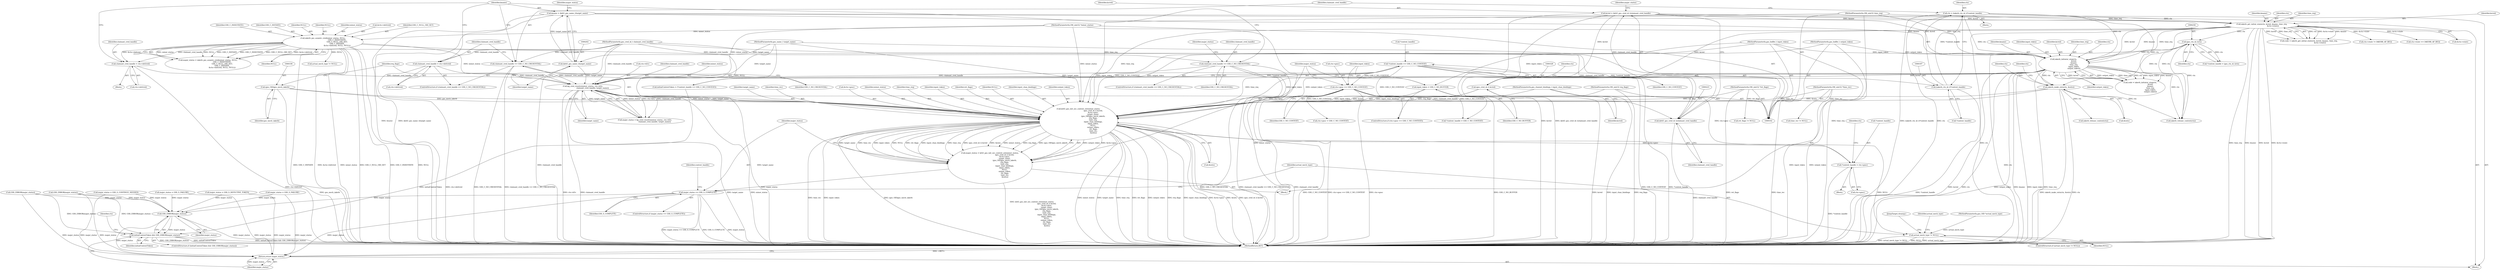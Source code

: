 digraph "0_krb5_e04f0283516e80d2f93366e0d479d13c9b5c8c2a_3@pointer" {
"1000325" [label="(Call,krb5_gss_init_sec_context_ext(minor_status,\n                                                     (gss_cred_id_t) kcred,\n                                                     &ctx->gssc,\n                                                     target_name,\n                                                     (gss_OID)gss_mech_iakerb,\n                                                     req_flags,\n                                                     time_req,\n                                                     input_chan_bindings,\n                                                     input_token,\n                                                     NULL,\n                                                     output_token,\n                                                      ret_flags,\n                                                      time_rec,\n                                                      &exts))"];
"1000206" [label="(Call,kg_cred_resolve(minor_status, ctx->k5c,\n                                   claimant_cred_handle, target_name))"];
"1000161" [label="(Call,iakerb_gss_acquire_cred(minor_status, NULL,\n                                                   GSS_C_INDEFINITE,\n                                                   GSS_C_NULL_OID_SET,\n                                                   GSS_C_INITIATE,\n                                                   &ctx->defcred, NULL, NULL))"];
"1000103" [label="(MethodParameterIn,OM_uint32 *minor_status)"];
"1000177" [label="(Call,claimant_cred_handle = ctx->defcred)"];
"1000104" [label="(MethodParameterIn,gss_cred_id_t claimant_cred_handle)"];
"1000194" [label="(Call,claimant_cred_handle = ctx->defcred)"];
"1000155" [label="(Call,claimant_cred_handle == GSS_C_NO_CREDENTIAL)"];
"1000191" [label="(Call,claimant_cred_handle == GSS_C_NO_CREDENTIAL)"];
"1000201" [label="(Call,(krb5_gss_name_t)target_name)"];
"1000106" [label="(MethodParameterIn,gss_name_t target_name)"];
"1000327" [label="(Call,(gss_cred_id_t) kcred)"];
"1000220" [label="(Call,kcred = (krb5_gss_cred_id_t)claimant_cred_handle)"];
"1000222" [label="(Call,(krb5_gss_cred_id_t)claimant_cred_handle)"];
"1000233" [label="(Call,iakerb_get_initial_state(ctx, kcred, kname, time_req,\n                                        &ctx->state))"];
"1000184" [label="(Call,ctx = (iakerb_ctx_id_t)*context_handle)"];
"1000186" [label="(Call,(iakerb_ctx_id_t)*context_handle)"];
"1000132" [label="(Call,*context_handle == GSS_C_NO_CONTEXT)"];
"1000199" [label="(Call,kname = (krb5_gss_name_t)target_name)"];
"1000109" [label="(MethodParameterIn,OM_uint32 time_req)"];
"1000267" [label="(Call,iakerb_initiator_step(ctx,\n                                     kcred,\n                                     kname,\n                                     time_req,\n                                     input_token,\n                                     output_token))"];
"1000255" [label="(Call,(gss_ctx_id_t)ctx)"];
"1000111" [label="(MethodParameterIn,gss_buffer_t input_token)"];
"1000113" [label="(MethodParameterIn,gss_buffer_t output_token)"];
"1000315" [label="(Call,ctx->gssc == GSS_C_NO_CONTEXT)"];
"1000335" [label="(Call,(gss_OID)gss_mech_iakerb)"];
"1000108" [label="(MethodParameterIn,OM_uint32 req_flags)"];
"1000110" [label="(MethodParameterIn,gss_channel_bindings_t input_chan_bindings)"];
"1000320" [label="(Call,input_token = GSS_C_NO_BUFFER)"];
"1000114" [label="(MethodParameterIn,OM_uint32 *ret_flags)"];
"1000115" [label="(MethodParameterIn,OM_uint32 *time_rec)"];
"1000310" [label="(Call,iakerb_make_exts(ctx, &exts))"];
"1000323" [label="(Call,major_status = krb5_gss_init_sec_context_ext(minor_status,\n                                                     (gss_cred_id_t) kcred,\n                                                     &ctx->gssc,\n                                                     target_name,\n                                                     (gss_OID)gss_mech_iakerb,\n                                                     req_flags,\n                                                     time_req,\n                                                     input_chan_bindings,\n                                                     input_token,\n                                                     NULL,\n                                                     output_token,\n                                                      ret_flags,\n                                                      time_rec,\n                                                      &exts))"];
"1000349" [label="(Call,major_status == GSS_S_COMPLETE)"];
"1000418" [label="(Call,GSS_ERROR(major_status))"];
"1000416" [label="(Call,initialContextToken && GSS_ERROR(major_status))"];
"1000427" [label="(Return,return major_status;)"];
"1000353" [label="(Call,*context_handle = ctx->gssc)"];
"1000367" [label="(Call,actual_mech_type != NULL)"];
"1000177" [label="(Call,claimant_cred_handle = ctx->defcred)"];
"1000112" [label="(MethodParameterIn,gss_OID *actual_mech_type)"];
"1000231" [label="(Call,code = iakerb_get_initial_state(ctx, kcred, kname, time_req,\n                                        &ctx->state))"];
"1000269" [label="(Identifier,kcred)"];
"1000355" [label="(Identifier,context_handle)"];
"1000114" [label="(MethodParameterIn,OM_uint32 *ret_flags)"];
"1000321" [label="(Identifier,input_token)"];
"1000200" [label="(Identifier,kname)"];
"1000222" [label="(Call,(krb5_gss_cred_id_t)claimant_cred_handle)"];
"1000332" [label="(Identifier,ctx)"];
"1000314" [label="(ControlStructure,if (ctx->gssc == GSS_C_NO_CONTEXT))"];
"1000322" [label="(Identifier,GSS_C_NO_BUFFER)"];
"1000118" [label="(Call,major_status = GSS_S_FAILURE)"];
"1000207" [label="(Identifier,minor_status)"];
"1000108" [label="(MethodParameterIn,OM_uint32 req_flags)"];
"1000225" [label="(Call,major_status = GSS_S_FAILURE)"];
"1000133" [label="(Call,*context_handle)"];
"1000344" [label="(Identifier,ret_flags)"];
"1000348" [label="(ControlStructure,if (major_status == GSS_S_COMPLETE))"];
"1000404" [label="(Call,major_status = GSS_S_CONTINUE_NEEDED)"];
"1000171" [label="(Identifier,NULL)"];
"1000178" [label="(Identifier,claimant_cred_handle)"];
"1000278" [label="(Call,major_status = GSS_S_DEFECTIVE_TOKEN)"];
"1000199" [label="(Call,kname = (krb5_gss_name_t)target_name)"];
"1000212" [label="(Identifier,target_name)"];
"1000188" [label="(Call,*context_handle)"];
"1000161" [label="(Call,iakerb_gss_acquire_cred(minor_status, NULL,\n                                                   GSS_C_INDEFINITE,\n                                                   GSS_C_NULL_OID_SET,\n                                                   GSS_C_INITIATE,\n                                                   &ctx->defcred, NULL, NULL))"];
"1000157" [label="(Identifier,GSS_C_NO_CREDENTIAL)"];
"1000132" [label="(Call,*context_handle == GSS_C_NO_CONTEXT)"];
"1000259" [label="(Call,ctx->state != IAKERB_AP_REQ)"];
"1000337" [label="(Identifier,gss_mech_iakerb)"];
"1000234" [label="(Identifier,ctx)"];
"1000422" [label="(Identifier,ctx)"];
"1000317" [label="(Identifier,ctx)"];
"1000356" [label="(Call,ctx->gssc)"];
"1000319" [label="(Identifier,GSS_C_NO_CONTEXT)"];
"1000257" [label="(Identifier,ctx)"];
"1000271" [label="(Identifier,time_req)"];
"1000316" [label="(Call,ctx->gssc)"];
"1000311" [label="(Identifier,ctx)"];
"1000343" [label="(Identifier,output_token)"];
"1000292" [label="(Call,ctx->state == IAKERB_AP_REQ)"];
"1000323" [label="(Call,major_status = krb5_gss_init_sec_context_ext(minor_status,\n                                                     (gss_cred_id_t) kcred,\n                                                     &ctx->gssc,\n                                                     target_name,\n                                                     (gss_OID)gss_mech_iakerb,\n                                                     req_flags,\n                                                     time_req,\n                                                     input_chan_bindings,\n                                                     input_token,\n                                                     NULL,\n                                                     output_token,\n                                                      ret_flags,\n                                                      time_rec,\n                                                      &exts))"];
"1000310" [label="(Call,iakerb_make_exts(ctx, &exts))"];
"1000195" [label="(Identifier,claimant_cred_handle)"];
"1000116" [label="(Block,)"];
"1000179" [label="(Call,ctx->defcred)"];
"1000329" [label="(Identifier,kcred)"];
"1000325" [label="(Call,krb5_gss_init_sec_context_ext(minor_status,\n                                                     (gss_cred_id_t) kcred,\n                                                     &ctx->gssc,\n                                                     target_name,\n                                                     (gss_OID)gss_mech_iakerb,\n                                                     req_flags,\n                                                     time_req,\n                                                     input_chan_bindings,\n                                                     input_token,\n                                                     NULL,\n                                                     output_token,\n                                                      ret_flags,\n                                                      time_rec,\n                                                      &exts))"];
"1000205" [label="(Identifier,major_status)"];
"1000407" [label="(JumpTarget,cleanup:)"];
"1000419" [label="(Identifier,major_status)"];
"1000203" [label="(Identifier,target_name)"];
"1000335" [label="(Call,(gss_OID)gss_mech_iakerb)"];
"1000226" [label="(Identifier,major_status)"];
"1000352" [label="(Block,)"];
"1000429" [label="(MethodReturn,RET)"];
"1000190" [label="(ControlStructure,if (claimant_cred_handle == GSS_C_NO_CREDENTIAL))"];
"1000334" [label="(Identifier,target_name)"];
"1000162" [label="(Identifier,minor_status)"];
"1000130" [label="(Call,initialContextToken = (*context_handle == GSS_C_NO_CONTEXT))"];
"1000184" [label="(Call,ctx = (iakerb_ctx_id_t)*context_handle)"];
"1000367" [label="(Call,actual_mech_type != NULL)"];
"1000238" [label="(Call,&ctx->state)"];
"1000172" [label="(Identifier,NULL)"];
"1000268" [label="(Identifier,ctx)"];
"1000191" [label="(Call,claimant_cred_handle == GSS_C_NO_CREDENTIAL)"];
"1000106" [label="(MethodParameterIn,gss_name_t target_name)"];
"1000389" [label="(Call,ret_flags != NULL)"];
"1000273" [label="(Identifier,output_token)"];
"1000397" [label="(Call,time_rec != NULL)"];
"1000345" [label="(Identifier,time_rec)"];
"1000183" [label="(Block,)"];
"1000174" [label="(Call,GSS_ERROR(major_status))"];
"1000324" [label="(Identifier,major_status)"];
"1000270" [label="(Identifier,kname)"];
"1000233" [label="(Call,iakerb_get_initial_state(ctx, kcred, kname, time_req,\n                                        &ctx->state))"];
"1000192" [label="(Identifier,claimant_cred_handle)"];
"1000158" [label="(Block,)"];
"1000208" [label="(Call,ctx->k5c)"];
"1000154" [label="(ControlStructure,if (claimant_cred_handle == GSS_C_NO_CREDENTIAL))"];
"1000364" [label="(Call,iakerb_release_context(ctx))"];
"1000103" [label="(MethodParameterIn,OM_uint32 *minor_status)"];
"1000186" [label="(Call,(iakerb_ctx_id_t)*context_handle)"];
"1000315" [label="(Call,ctx->gssc == GSS_C_NO_CONTEXT)"];
"1000109" [label="(MethodParameterIn,OM_uint32 time_req)"];
"1000110" [label="(MethodParameterIn,gss_channel_bindings_t input_chan_bindings)"];
"1000379" [label="(Call,actual_mech_type != NULL)"];
"1000330" [label="(Call,&ctx->gssc)"];
"1000193" [label="(Identifier,GSS_C_NO_CREDENTIAL)"];
"1000366" [label="(ControlStructure,if (actual_mech_type != NULL))"];
"1000326" [label="(Identifier,minor_status)"];
"1000267" [label="(Call,iakerb_initiator_step(ctx,\n                                     kcred,\n                                     kname,\n                                     time_req,\n                                     input_token,\n                                     output_token))"];
"1000339" [label="(Identifier,time_req)"];
"1000368" [label="(Identifier,actual_mech_type)"];
"1000167" [label="(Call,&ctx->defcred)"];
"1000351" [label="(Identifier,GSS_S_COMPLETE)"];
"1000185" [label="(Identifier,ctx)"];
"1000423" [label="(Call,*context_handle = GSS_C_NO_CONTEXT)"];
"1000265" [label="(Call,code = iakerb_initiator_step(ctx,\n                                     kcred,\n                                     kname,\n                                     time_req,\n                                     input_token,\n                                     output_token))"];
"1000417" [label="(Identifier,initialContextToken)"];
"1000155" [label="(Call,claimant_cred_handle == GSS_C_NO_CREDENTIAL)"];
"1000341" [label="(Identifier,input_token)"];
"1000204" [label="(Call,major_status = kg_cred_resolve(minor_status, ctx->k5c,\n                                   claimant_cred_handle, target_name))"];
"1000220" [label="(Call,kcred = (krb5_gss_cred_id_t)claimant_cred_handle)"];
"1000135" [label="(Identifier,GSS_C_NO_CONTEXT)"];
"1000201" [label="(Call,(krb5_gss_name_t)target_name)"];
"1000350" [label="(Identifier,major_status)"];
"1000297" [label="(Block,)"];
"1000272" [label="(Identifier,input_token)"];
"1000349" [label="(Call,major_status == GSS_S_COMPLETE)"];
"1000165" [label="(Identifier,GSS_C_NULL_OID_SET)"];
"1000346" [label="(Call,&exts)"];
"1000428" [label="(Identifier,major_status)"];
"1000164" [label="(Identifier,GSS_C_INDEFINITE)"];
"1000237" [label="(Identifier,time_req)"];
"1000113" [label="(MethodParameterIn,gss_buffer_t output_token)"];
"1000235" [label="(Identifier,kcred)"];
"1000415" [label="(ControlStructure,if (initialContextToken && GSS_ERROR(major_status)))"];
"1000194" [label="(Call,claimant_cred_handle = ctx->defcred)"];
"1000166" [label="(Identifier,GSS_C_INITIATE)"];
"1000214" [label="(Call,GSS_ERROR(major_status))"];
"1000111" [label="(MethodParameterIn,gss_buffer_t input_token)"];
"1000327" [label="(Call,(gss_cred_id_t) kcred)"];
"1000206" [label="(Call,kg_cred_resolve(minor_status, ctx->k5c,\n                                   claimant_cred_handle, target_name))"];
"1000160" [label="(Identifier,major_status)"];
"1000252" [label="(Call,*context_handle = (gss_ctx_id_t)ctx)"];
"1000361" [label="(Identifier,ctx)"];
"1000224" [label="(Identifier,claimant_cred_handle)"];
"1000221" [label="(Identifier,kcred)"];
"1000427" [label="(Return,return major_status;)"];
"1000338" [label="(Identifier,req_flags)"];
"1000354" [label="(Call,*context_handle)"];
"1000342" [label="(Identifier,NULL)"];
"1000369" [label="(Identifier,NULL)"];
"1000372" [label="(Identifier,actual_mech_type)"];
"1000236" [label="(Identifier,kname)"];
"1000115" [label="(MethodParameterIn,OM_uint32 *time_rec)"];
"1000312" [label="(Call,&exts)"];
"1000340" [label="(Identifier,input_chan_bindings)"];
"1000418" [label="(Call,GSS_ERROR(major_status))"];
"1000416" [label="(Call,initialContextToken && GSS_ERROR(major_status))"];
"1000104" [label="(MethodParameterIn,gss_cred_id_t claimant_cred_handle)"];
"1000359" [label="(Call,ctx->gssc = GSS_C_NO_CONTEXT)"];
"1000156" [label="(Identifier,claimant_cred_handle)"];
"1000353" [label="(Call,*context_handle = ctx->gssc)"];
"1000196" [label="(Call,ctx->defcred)"];
"1000421" [label="(Call,iakerb_release_context(ctx))"];
"1000320" [label="(Call,input_token = GSS_C_NO_BUFFER)"];
"1000159" [label="(Call,major_status = iakerb_gss_acquire_cred(minor_status, NULL,\n                                                   GSS_C_INDEFINITE,\n                                                   GSS_C_NULL_OID_SET,\n                                                   GSS_C_INITIATE,\n                                                   &ctx->defcred, NULL, NULL))"];
"1000255" [label="(Call,(gss_ctx_id_t)ctx)"];
"1000211" [label="(Identifier,claimant_cred_handle)"];
"1000163" [label="(Identifier,NULL)"];
"1000325" -> "1000323"  [label="AST: "];
"1000325" -> "1000346"  [label="CFG: "];
"1000326" -> "1000325"  [label="AST: "];
"1000327" -> "1000325"  [label="AST: "];
"1000330" -> "1000325"  [label="AST: "];
"1000334" -> "1000325"  [label="AST: "];
"1000335" -> "1000325"  [label="AST: "];
"1000338" -> "1000325"  [label="AST: "];
"1000339" -> "1000325"  [label="AST: "];
"1000340" -> "1000325"  [label="AST: "];
"1000341" -> "1000325"  [label="AST: "];
"1000342" -> "1000325"  [label="AST: "];
"1000343" -> "1000325"  [label="AST: "];
"1000344" -> "1000325"  [label="AST: "];
"1000345" -> "1000325"  [label="AST: "];
"1000346" -> "1000325"  [label="AST: "];
"1000323" -> "1000325"  [label="CFG: "];
"1000325" -> "1000429"  [label="DDG: minor_status"];
"1000325" -> "1000429"  [label="DDG: target_name"];
"1000325" -> "1000429"  [label="DDG: time_req"];
"1000325" -> "1000429"  [label="DDG: ret_flags"];
"1000325" -> "1000429"  [label="DDG: output_token"];
"1000325" -> "1000429"  [label="DDG: req_flags"];
"1000325" -> "1000429"  [label="DDG: &ctx->gssc"];
"1000325" -> "1000429"  [label="DDG: input_chan_bindings"];
"1000325" -> "1000429"  [label="DDG: &exts"];
"1000325" -> "1000429"  [label="DDG: (gss_cred_id_t) kcred"];
"1000325" -> "1000429"  [label="DDG: time_rec"];
"1000325" -> "1000429"  [label="DDG: input_token"];
"1000325" -> "1000429"  [label="DDG: (gss_OID)gss_mech_iakerb"];
"1000325" -> "1000323"  [label="DDG: output_token"];
"1000325" -> "1000323"  [label="DDG: &ctx->gssc"];
"1000325" -> "1000323"  [label="DDG: target_name"];
"1000325" -> "1000323"  [label="DDG: time_rec"];
"1000325" -> "1000323"  [label="DDG: input_token"];
"1000325" -> "1000323"  [label="DDG: NULL"];
"1000325" -> "1000323"  [label="DDG: ret_flags"];
"1000325" -> "1000323"  [label="DDG: input_chan_bindings"];
"1000325" -> "1000323"  [label="DDG: time_req"];
"1000325" -> "1000323"  [label="DDG: (gss_cred_id_t) kcred"];
"1000325" -> "1000323"  [label="DDG: &exts"];
"1000325" -> "1000323"  [label="DDG: minor_status"];
"1000325" -> "1000323"  [label="DDG: req_flags"];
"1000325" -> "1000323"  [label="DDG: (gss_OID)gss_mech_iakerb"];
"1000206" -> "1000325"  [label="DDG: minor_status"];
"1000206" -> "1000325"  [label="DDG: target_name"];
"1000103" -> "1000325"  [label="DDG: minor_status"];
"1000327" -> "1000325"  [label="DDG: kcred"];
"1000315" -> "1000325"  [label="DDG: ctx->gssc"];
"1000106" -> "1000325"  [label="DDG: target_name"];
"1000335" -> "1000325"  [label="DDG: gss_mech_iakerb"];
"1000108" -> "1000325"  [label="DDG: req_flags"];
"1000233" -> "1000325"  [label="DDG: time_req"];
"1000267" -> "1000325"  [label="DDG: time_req"];
"1000267" -> "1000325"  [label="DDG: input_token"];
"1000267" -> "1000325"  [label="DDG: output_token"];
"1000109" -> "1000325"  [label="DDG: time_req"];
"1000110" -> "1000325"  [label="DDG: input_chan_bindings"];
"1000320" -> "1000325"  [label="DDG: input_token"];
"1000111" -> "1000325"  [label="DDG: input_token"];
"1000161" -> "1000325"  [label="DDG: NULL"];
"1000113" -> "1000325"  [label="DDG: output_token"];
"1000114" -> "1000325"  [label="DDG: ret_flags"];
"1000115" -> "1000325"  [label="DDG: time_rec"];
"1000310" -> "1000325"  [label="DDG: &exts"];
"1000325" -> "1000353"  [label="DDG: &ctx->gssc"];
"1000325" -> "1000367"  [label="DDG: NULL"];
"1000206" -> "1000204"  [label="AST: "];
"1000206" -> "1000212"  [label="CFG: "];
"1000207" -> "1000206"  [label="AST: "];
"1000208" -> "1000206"  [label="AST: "];
"1000211" -> "1000206"  [label="AST: "];
"1000212" -> "1000206"  [label="AST: "];
"1000204" -> "1000206"  [label="CFG: "];
"1000206" -> "1000429"  [label="DDG: target_name"];
"1000206" -> "1000429"  [label="DDG: ctx->k5c"];
"1000206" -> "1000429"  [label="DDG: minor_status"];
"1000206" -> "1000429"  [label="DDG: claimant_cred_handle"];
"1000206" -> "1000204"  [label="DDG: minor_status"];
"1000206" -> "1000204"  [label="DDG: ctx->k5c"];
"1000206" -> "1000204"  [label="DDG: claimant_cred_handle"];
"1000206" -> "1000204"  [label="DDG: target_name"];
"1000161" -> "1000206"  [label="DDG: minor_status"];
"1000103" -> "1000206"  [label="DDG: minor_status"];
"1000177" -> "1000206"  [label="DDG: claimant_cred_handle"];
"1000194" -> "1000206"  [label="DDG: claimant_cred_handle"];
"1000155" -> "1000206"  [label="DDG: claimant_cred_handle"];
"1000191" -> "1000206"  [label="DDG: claimant_cred_handle"];
"1000104" -> "1000206"  [label="DDG: claimant_cred_handle"];
"1000201" -> "1000206"  [label="DDG: target_name"];
"1000106" -> "1000206"  [label="DDG: target_name"];
"1000206" -> "1000222"  [label="DDG: claimant_cred_handle"];
"1000161" -> "1000159"  [label="AST: "];
"1000161" -> "1000172"  [label="CFG: "];
"1000162" -> "1000161"  [label="AST: "];
"1000163" -> "1000161"  [label="AST: "];
"1000164" -> "1000161"  [label="AST: "];
"1000165" -> "1000161"  [label="AST: "];
"1000166" -> "1000161"  [label="AST: "];
"1000167" -> "1000161"  [label="AST: "];
"1000171" -> "1000161"  [label="AST: "];
"1000172" -> "1000161"  [label="AST: "];
"1000159" -> "1000161"  [label="CFG: "];
"1000161" -> "1000429"  [label="DDG: GSS_C_INDEFINITE"];
"1000161" -> "1000429"  [label="DDG: NULL"];
"1000161" -> "1000429"  [label="DDG: GSS_C_INITIATE"];
"1000161" -> "1000429"  [label="DDG: &ctx->defcred"];
"1000161" -> "1000429"  [label="DDG: minor_status"];
"1000161" -> "1000429"  [label="DDG: GSS_C_NULL_OID_SET"];
"1000161" -> "1000159"  [label="DDG: minor_status"];
"1000161" -> "1000159"  [label="DDG: NULL"];
"1000161" -> "1000159"  [label="DDG: GSS_C_INITIATE"];
"1000161" -> "1000159"  [label="DDG: GSS_C_INDEFINITE"];
"1000161" -> "1000159"  [label="DDG: GSS_C_NULL_OID_SET"];
"1000161" -> "1000159"  [label="DDG: &ctx->defcred"];
"1000103" -> "1000161"  [label="DDG: minor_status"];
"1000161" -> "1000177"  [label="DDG: &ctx->defcred"];
"1000161" -> "1000379"  [label="DDG: NULL"];
"1000103" -> "1000102"  [label="AST: "];
"1000103" -> "1000429"  [label="DDG: minor_status"];
"1000177" -> "1000158"  [label="AST: "];
"1000177" -> "1000179"  [label="CFG: "];
"1000178" -> "1000177"  [label="AST: "];
"1000179" -> "1000177"  [label="AST: "];
"1000200" -> "1000177"  [label="CFG: "];
"1000177" -> "1000429"  [label="DDG: ctx->defcred"];
"1000104" -> "1000177"  [label="DDG: claimant_cred_handle"];
"1000104" -> "1000102"  [label="AST: "];
"1000104" -> "1000429"  [label="DDG: claimant_cred_handle"];
"1000104" -> "1000155"  [label="DDG: claimant_cred_handle"];
"1000104" -> "1000191"  [label="DDG: claimant_cred_handle"];
"1000104" -> "1000194"  [label="DDG: claimant_cred_handle"];
"1000104" -> "1000222"  [label="DDG: claimant_cred_handle"];
"1000194" -> "1000190"  [label="AST: "];
"1000194" -> "1000196"  [label="CFG: "];
"1000195" -> "1000194"  [label="AST: "];
"1000196" -> "1000194"  [label="AST: "];
"1000200" -> "1000194"  [label="CFG: "];
"1000194" -> "1000429"  [label="DDG: ctx->defcred"];
"1000155" -> "1000154"  [label="AST: "];
"1000155" -> "1000157"  [label="CFG: "];
"1000156" -> "1000155"  [label="AST: "];
"1000157" -> "1000155"  [label="AST: "];
"1000160" -> "1000155"  [label="CFG: "];
"1000200" -> "1000155"  [label="CFG: "];
"1000155" -> "1000429"  [label="DDG: GSS_C_NO_CREDENTIAL"];
"1000155" -> "1000429"  [label="DDG: claimant_cred_handle == GSS_C_NO_CREDENTIAL"];
"1000155" -> "1000429"  [label="DDG: claimant_cred_handle"];
"1000191" -> "1000190"  [label="AST: "];
"1000191" -> "1000193"  [label="CFG: "];
"1000192" -> "1000191"  [label="AST: "];
"1000193" -> "1000191"  [label="AST: "];
"1000195" -> "1000191"  [label="CFG: "];
"1000200" -> "1000191"  [label="CFG: "];
"1000191" -> "1000429"  [label="DDG: claimant_cred_handle == GSS_C_NO_CREDENTIAL"];
"1000191" -> "1000429"  [label="DDG: GSS_C_NO_CREDENTIAL"];
"1000201" -> "1000199"  [label="AST: "];
"1000201" -> "1000203"  [label="CFG: "];
"1000202" -> "1000201"  [label="AST: "];
"1000203" -> "1000201"  [label="AST: "];
"1000199" -> "1000201"  [label="CFG: "];
"1000201" -> "1000199"  [label="DDG: target_name"];
"1000106" -> "1000201"  [label="DDG: target_name"];
"1000106" -> "1000102"  [label="AST: "];
"1000106" -> "1000429"  [label="DDG: target_name"];
"1000327" -> "1000329"  [label="CFG: "];
"1000328" -> "1000327"  [label="AST: "];
"1000329" -> "1000327"  [label="AST: "];
"1000332" -> "1000327"  [label="CFG: "];
"1000327" -> "1000429"  [label="DDG: kcred"];
"1000220" -> "1000327"  [label="DDG: kcred"];
"1000233" -> "1000327"  [label="DDG: kcred"];
"1000267" -> "1000327"  [label="DDG: kcred"];
"1000220" -> "1000116"  [label="AST: "];
"1000220" -> "1000222"  [label="CFG: "];
"1000221" -> "1000220"  [label="AST: "];
"1000222" -> "1000220"  [label="AST: "];
"1000226" -> "1000220"  [label="CFG: "];
"1000220" -> "1000429"  [label="DDG: kcred"];
"1000220" -> "1000429"  [label="DDG: (krb5_gss_cred_id_t)claimant_cred_handle"];
"1000222" -> "1000220"  [label="DDG: claimant_cred_handle"];
"1000220" -> "1000233"  [label="DDG: kcred"];
"1000220" -> "1000267"  [label="DDG: kcred"];
"1000222" -> "1000224"  [label="CFG: "];
"1000223" -> "1000222"  [label="AST: "];
"1000224" -> "1000222"  [label="AST: "];
"1000222" -> "1000429"  [label="DDG: claimant_cred_handle"];
"1000233" -> "1000231"  [label="AST: "];
"1000233" -> "1000238"  [label="CFG: "];
"1000234" -> "1000233"  [label="AST: "];
"1000235" -> "1000233"  [label="AST: "];
"1000236" -> "1000233"  [label="AST: "];
"1000237" -> "1000233"  [label="AST: "];
"1000238" -> "1000233"  [label="AST: "];
"1000231" -> "1000233"  [label="CFG: "];
"1000233" -> "1000429"  [label="DDG: time_req"];
"1000233" -> "1000429"  [label="DDG: kname"];
"1000233" -> "1000429"  [label="DDG: kcred"];
"1000233" -> "1000429"  [label="DDG: &ctx->state"];
"1000233" -> "1000429"  [label="DDG: ctx"];
"1000233" -> "1000231"  [label="DDG: ctx"];
"1000233" -> "1000231"  [label="DDG: &ctx->state"];
"1000233" -> "1000231"  [label="DDG: kname"];
"1000233" -> "1000231"  [label="DDG: kcred"];
"1000233" -> "1000231"  [label="DDG: time_req"];
"1000184" -> "1000233"  [label="DDG: ctx"];
"1000199" -> "1000233"  [label="DDG: kname"];
"1000109" -> "1000233"  [label="DDG: time_req"];
"1000233" -> "1000255"  [label="DDG: ctx"];
"1000233" -> "1000259"  [label="DDG: &ctx->state"];
"1000233" -> "1000267"  [label="DDG: kcred"];
"1000233" -> "1000267"  [label="DDG: kname"];
"1000233" -> "1000267"  [label="DDG: time_req"];
"1000233" -> "1000292"  [label="DDG: &ctx->state"];
"1000233" -> "1000421"  [label="DDG: ctx"];
"1000184" -> "1000183"  [label="AST: "];
"1000184" -> "1000186"  [label="CFG: "];
"1000185" -> "1000184"  [label="AST: "];
"1000186" -> "1000184"  [label="AST: "];
"1000192" -> "1000184"  [label="CFG: "];
"1000184" -> "1000429"  [label="DDG: (iakerb_ctx_id_t)*context_handle"];
"1000184" -> "1000429"  [label="DDG: ctx"];
"1000186" -> "1000184"  [label="DDG: *context_handle"];
"1000184" -> "1000267"  [label="DDG: ctx"];
"1000184" -> "1000310"  [label="DDG: ctx"];
"1000184" -> "1000421"  [label="DDG: ctx"];
"1000186" -> "1000188"  [label="CFG: "];
"1000187" -> "1000186"  [label="AST: "];
"1000188" -> "1000186"  [label="AST: "];
"1000186" -> "1000429"  [label="DDG: *context_handle"];
"1000132" -> "1000186"  [label="DDG: *context_handle"];
"1000132" -> "1000130"  [label="AST: "];
"1000132" -> "1000135"  [label="CFG: "];
"1000133" -> "1000132"  [label="AST: "];
"1000135" -> "1000132"  [label="AST: "];
"1000130" -> "1000132"  [label="CFG: "];
"1000132" -> "1000429"  [label="DDG: *context_handle"];
"1000132" -> "1000429"  [label="DDG: GSS_C_NO_CONTEXT"];
"1000132" -> "1000130"  [label="DDG: *context_handle"];
"1000132" -> "1000130"  [label="DDG: GSS_C_NO_CONTEXT"];
"1000132" -> "1000315"  [label="DDG: GSS_C_NO_CONTEXT"];
"1000132" -> "1000423"  [label="DDG: GSS_C_NO_CONTEXT"];
"1000199" -> "1000116"  [label="AST: "];
"1000200" -> "1000199"  [label="AST: "];
"1000205" -> "1000199"  [label="CFG: "];
"1000199" -> "1000429"  [label="DDG: (krb5_gss_name_t)target_name"];
"1000199" -> "1000429"  [label="DDG: kname"];
"1000199" -> "1000267"  [label="DDG: kname"];
"1000109" -> "1000102"  [label="AST: "];
"1000109" -> "1000429"  [label="DDG: time_req"];
"1000109" -> "1000267"  [label="DDG: time_req"];
"1000267" -> "1000265"  [label="AST: "];
"1000267" -> "1000273"  [label="CFG: "];
"1000268" -> "1000267"  [label="AST: "];
"1000269" -> "1000267"  [label="AST: "];
"1000270" -> "1000267"  [label="AST: "];
"1000271" -> "1000267"  [label="AST: "];
"1000272" -> "1000267"  [label="AST: "];
"1000273" -> "1000267"  [label="AST: "];
"1000265" -> "1000267"  [label="CFG: "];
"1000267" -> "1000429"  [label="DDG: kcred"];
"1000267" -> "1000429"  [label="DDG: ctx"];
"1000267" -> "1000429"  [label="DDG: output_token"];
"1000267" -> "1000429"  [label="DDG: kname"];
"1000267" -> "1000429"  [label="DDG: input_token"];
"1000267" -> "1000429"  [label="DDG: time_req"];
"1000267" -> "1000265"  [label="DDG: output_token"];
"1000267" -> "1000265"  [label="DDG: time_req"];
"1000267" -> "1000265"  [label="DDG: ctx"];
"1000267" -> "1000265"  [label="DDG: input_token"];
"1000267" -> "1000265"  [label="DDG: kname"];
"1000267" -> "1000265"  [label="DDG: kcred"];
"1000255" -> "1000267"  [label="DDG: ctx"];
"1000111" -> "1000267"  [label="DDG: input_token"];
"1000113" -> "1000267"  [label="DDG: output_token"];
"1000267" -> "1000310"  [label="DDG: ctx"];
"1000267" -> "1000421"  [label="DDG: ctx"];
"1000255" -> "1000252"  [label="AST: "];
"1000255" -> "1000257"  [label="CFG: "];
"1000256" -> "1000255"  [label="AST: "];
"1000257" -> "1000255"  [label="AST: "];
"1000252" -> "1000255"  [label="CFG: "];
"1000255" -> "1000429"  [label="DDG: ctx"];
"1000255" -> "1000252"  [label="DDG: ctx"];
"1000255" -> "1000310"  [label="DDG: ctx"];
"1000255" -> "1000421"  [label="DDG: ctx"];
"1000111" -> "1000102"  [label="AST: "];
"1000111" -> "1000429"  [label="DDG: input_token"];
"1000111" -> "1000320"  [label="DDG: input_token"];
"1000113" -> "1000102"  [label="AST: "];
"1000113" -> "1000429"  [label="DDG: output_token"];
"1000315" -> "1000314"  [label="AST: "];
"1000315" -> "1000319"  [label="CFG: "];
"1000316" -> "1000315"  [label="AST: "];
"1000319" -> "1000315"  [label="AST: "];
"1000321" -> "1000315"  [label="CFG: "];
"1000324" -> "1000315"  [label="CFG: "];
"1000315" -> "1000429"  [label="DDG: ctx->gssc == GSS_C_NO_CONTEXT"];
"1000315" -> "1000429"  [label="DDG: ctx->gssc"];
"1000315" -> "1000429"  [label="DDG: GSS_C_NO_CONTEXT"];
"1000315" -> "1000353"  [label="DDG: ctx->gssc"];
"1000315" -> "1000359"  [label="DDG: GSS_C_NO_CONTEXT"];
"1000315" -> "1000423"  [label="DDG: GSS_C_NO_CONTEXT"];
"1000335" -> "1000337"  [label="CFG: "];
"1000336" -> "1000335"  [label="AST: "];
"1000337" -> "1000335"  [label="AST: "];
"1000338" -> "1000335"  [label="CFG: "];
"1000335" -> "1000429"  [label="DDG: gss_mech_iakerb"];
"1000108" -> "1000102"  [label="AST: "];
"1000108" -> "1000429"  [label="DDG: req_flags"];
"1000110" -> "1000102"  [label="AST: "];
"1000110" -> "1000429"  [label="DDG: input_chan_bindings"];
"1000320" -> "1000314"  [label="AST: "];
"1000320" -> "1000322"  [label="CFG: "];
"1000321" -> "1000320"  [label="AST: "];
"1000322" -> "1000320"  [label="AST: "];
"1000324" -> "1000320"  [label="CFG: "];
"1000320" -> "1000429"  [label="DDG: GSS_C_NO_BUFFER"];
"1000114" -> "1000102"  [label="AST: "];
"1000114" -> "1000429"  [label="DDG: ret_flags"];
"1000114" -> "1000389"  [label="DDG: ret_flags"];
"1000115" -> "1000102"  [label="AST: "];
"1000115" -> "1000429"  [label="DDG: time_rec"];
"1000115" -> "1000397"  [label="DDG: time_rec"];
"1000310" -> "1000297"  [label="AST: "];
"1000310" -> "1000312"  [label="CFG: "];
"1000311" -> "1000310"  [label="AST: "];
"1000312" -> "1000310"  [label="AST: "];
"1000317" -> "1000310"  [label="CFG: "];
"1000310" -> "1000429"  [label="DDG: iakerb_make_exts(ctx, &exts)"];
"1000310" -> "1000429"  [label="DDG: ctx"];
"1000310" -> "1000364"  [label="DDG: ctx"];
"1000310" -> "1000421"  [label="DDG: ctx"];
"1000323" -> "1000297"  [label="AST: "];
"1000324" -> "1000323"  [label="AST: "];
"1000350" -> "1000323"  [label="CFG: "];
"1000323" -> "1000429"  [label="DDG: krb5_gss_init_sec_context_ext(minor_status,\n                                                     (gss_cred_id_t) kcred,\n                                                     &ctx->gssc,\n                                                     target_name,\n                                                     (gss_OID)gss_mech_iakerb,\n                                                     req_flags,\n                                                     time_req,\n                                                     input_chan_bindings,\n                                                     input_token,\n                                                     NULL,\n                                                     output_token,\n                                                      ret_flags,\n                                                      time_rec,\n                                                      &exts)"];
"1000323" -> "1000349"  [label="DDG: major_status"];
"1000349" -> "1000348"  [label="AST: "];
"1000349" -> "1000351"  [label="CFG: "];
"1000350" -> "1000349"  [label="AST: "];
"1000351" -> "1000349"  [label="AST: "];
"1000355" -> "1000349"  [label="CFG: "];
"1000368" -> "1000349"  [label="CFG: "];
"1000349" -> "1000429"  [label="DDG: major_status == GSS_S_COMPLETE"];
"1000349" -> "1000429"  [label="DDG: GSS_S_COMPLETE"];
"1000349" -> "1000429"  [label="DDG: major_status"];
"1000349" -> "1000418"  [label="DDG: major_status"];
"1000349" -> "1000427"  [label="DDG: major_status"];
"1000418" -> "1000416"  [label="AST: "];
"1000418" -> "1000419"  [label="CFG: "];
"1000419" -> "1000418"  [label="AST: "];
"1000416" -> "1000418"  [label="CFG: "];
"1000418" -> "1000429"  [label="DDG: major_status"];
"1000418" -> "1000416"  [label="DDG: major_status"];
"1000404" -> "1000418"  [label="DDG: major_status"];
"1000225" -> "1000418"  [label="DDG: major_status"];
"1000214" -> "1000418"  [label="DDG: major_status"];
"1000118" -> "1000418"  [label="DDG: major_status"];
"1000278" -> "1000418"  [label="DDG: major_status"];
"1000174" -> "1000418"  [label="DDG: major_status"];
"1000418" -> "1000427"  [label="DDG: major_status"];
"1000416" -> "1000415"  [label="AST: "];
"1000416" -> "1000417"  [label="CFG: "];
"1000417" -> "1000416"  [label="AST: "];
"1000422" -> "1000416"  [label="CFG: "];
"1000428" -> "1000416"  [label="CFG: "];
"1000416" -> "1000429"  [label="DDG: initialContextToken && GSS_ERROR(major_status)"];
"1000416" -> "1000429"  [label="DDG: GSS_ERROR(major_status)"];
"1000416" -> "1000429"  [label="DDG: initialContextToken"];
"1000130" -> "1000416"  [label="DDG: initialContextToken"];
"1000214" -> "1000416"  [label="DDG: GSS_ERROR(major_status)"];
"1000174" -> "1000416"  [label="DDG: GSS_ERROR(major_status)"];
"1000427" -> "1000116"  [label="AST: "];
"1000427" -> "1000428"  [label="CFG: "];
"1000428" -> "1000427"  [label="AST: "];
"1000429" -> "1000427"  [label="CFG: "];
"1000427" -> "1000429"  [label="DDG: <RET>"];
"1000428" -> "1000427"  [label="DDG: major_status"];
"1000404" -> "1000427"  [label="DDG: major_status"];
"1000225" -> "1000427"  [label="DDG: major_status"];
"1000214" -> "1000427"  [label="DDG: major_status"];
"1000278" -> "1000427"  [label="DDG: major_status"];
"1000174" -> "1000427"  [label="DDG: major_status"];
"1000118" -> "1000427"  [label="DDG: major_status"];
"1000353" -> "1000352"  [label="AST: "];
"1000353" -> "1000356"  [label="CFG: "];
"1000354" -> "1000353"  [label="AST: "];
"1000356" -> "1000353"  [label="AST: "];
"1000361" -> "1000353"  [label="CFG: "];
"1000353" -> "1000429"  [label="DDG: *context_handle"];
"1000367" -> "1000366"  [label="AST: "];
"1000367" -> "1000369"  [label="CFG: "];
"1000368" -> "1000367"  [label="AST: "];
"1000369" -> "1000367"  [label="AST: "];
"1000372" -> "1000367"  [label="CFG: "];
"1000407" -> "1000367"  [label="CFG: "];
"1000367" -> "1000429"  [label="DDG: NULL"];
"1000367" -> "1000429"  [label="DDG: actual_mech_type"];
"1000367" -> "1000429"  [label="DDG: actual_mech_type != NULL"];
"1000112" -> "1000367"  [label="DDG: actual_mech_type"];
}
